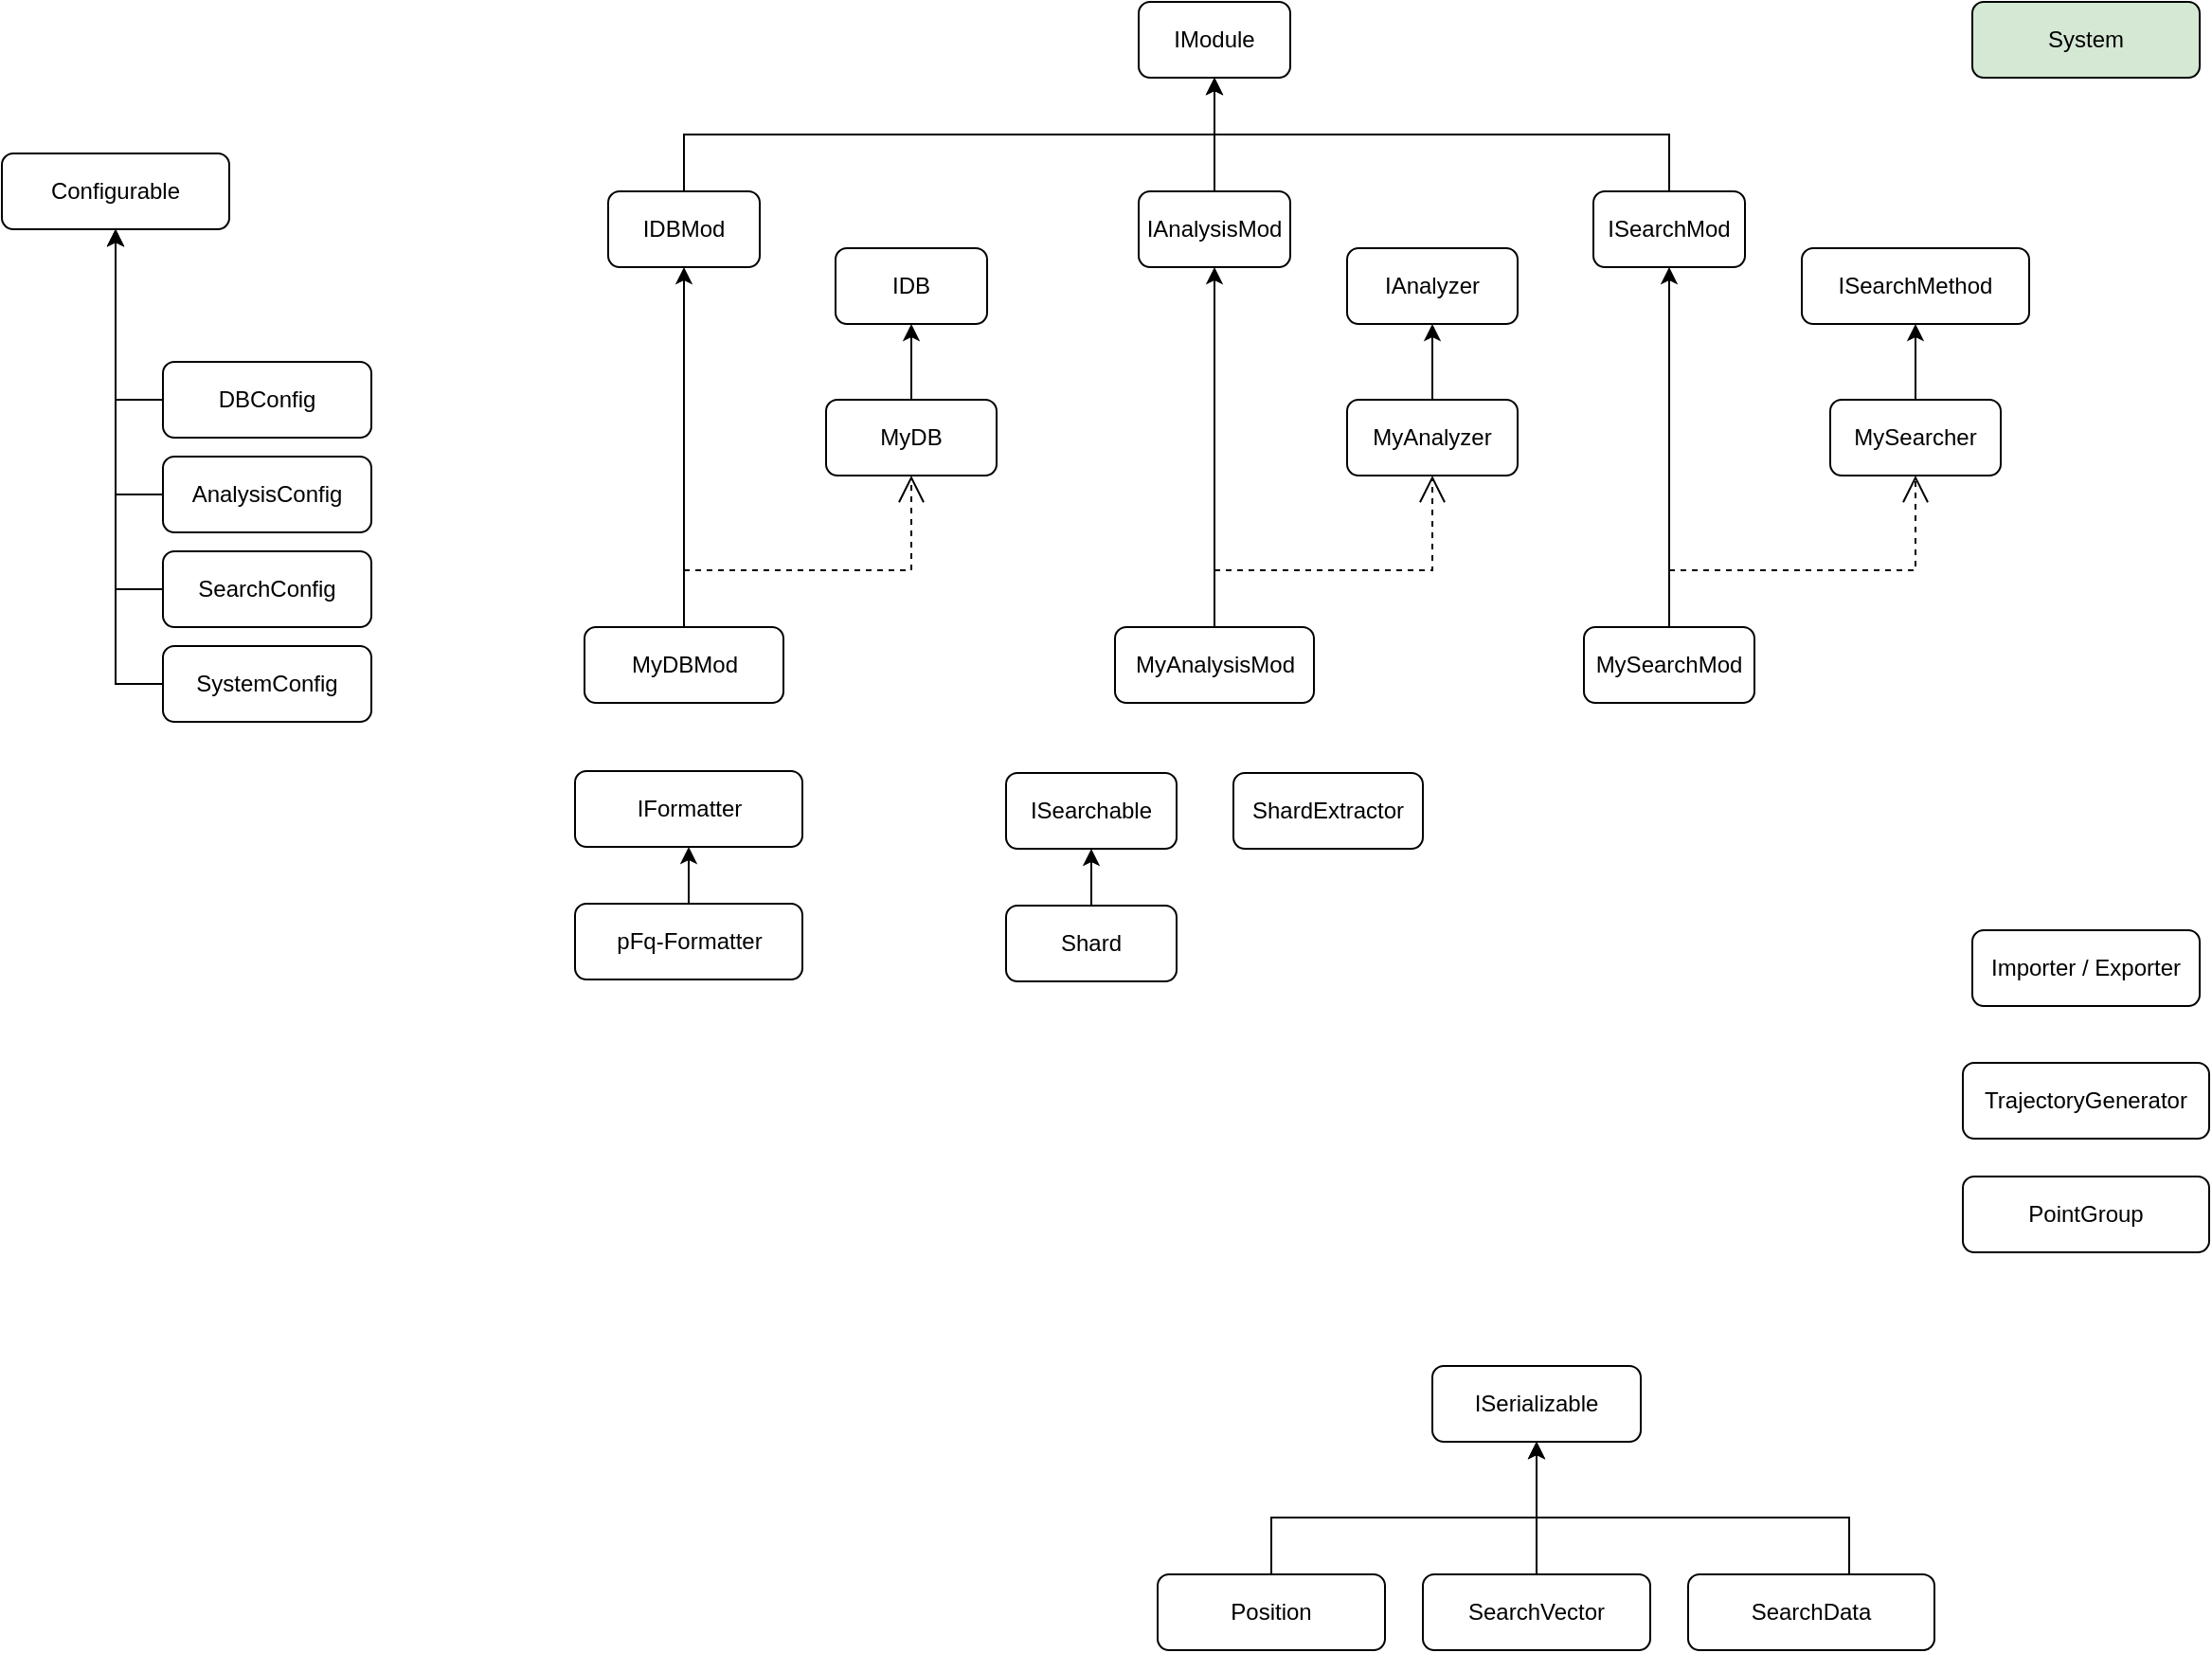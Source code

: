 <mxfile version="28.2.8">
  <diagram name="Page-1" id="TpqIOYvmqBLN8F_iVT4d">
    <mxGraphModel dx="2733" dy="1223" grid="1" gridSize="10" guides="1" tooltips="1" connect="1" arrows="1" fold="1" page="1" pageScale="1" pageWidth="850" pageHeight="1100" math="0" shadow="0">
      <root>
        <mxCell id="0" />
        <mxCell id="1" parent="0" />
        <mxCell id="BYWCTC_YHFioQ1aKu94v-1" value="IModule" style="rounded=1;whiteSpace=wrap;html=1;" vertex="1" parent="1">
          <mxGeometry x="210" y="40" width="80" height="40" as="geometry" />
        </mxCell>
        <mxCell id="BYWCTC_YHFioQ1aKu94v-8" style="edgeStyle=orthogonalEdgeStyle;rounded=0;orthogonalLoop=1;jettySize=auto;html=1;exitX=0.5;exitY=0;exitDx=0;exitDy=0;entryX=0.5;entryY=1;entryDx=0;entryDy=0;" edge="1" parent="1" source="BYWCTC_YHFioQ1aKu94v-2" target="BYWCTC_YHFioQ1aKu94v-1">
          <mxGeometry relative="1" as="geometry" />
        </mxCell>
        <mxCell id="BYWCTC_YHFioQ1aKu94v-2" value="ISearchMod" style="rounded=1;whiteSpace=wrap;html=1;" vertex="1" parent="1">
          <mxGeometry x="450" y="140" width="80" height="40" as="geometry" />
        </mxCell>
        <mxCell id="BYWCTC_YHFioQ1aKu94v-6" value="" style="edgeStyle=orthogonalEdgeStyle;rounded=0;orthogonalLoop=1;jettySize=auto;html=1;" edge="1" parent="1" source="BYWCTC_YHFioQ1aKu94v-3" target="BYWCTC_YHFioQ1aKu94v-1">
          <mxGeometry relative="1" as="geometry" />
        </mxCell>
        <mxCell id="BYWCTC_YHFioQ1aKu94v-3" value="IAnalysisMod" style="rounded=1;whiteSpace=wrap;html=1;" vertex="1" parent="1">
          <mxGeometry x="210" y="140" width="80" height="40" as="geometry" />
        </mxCell>
        <mxCell id="BYWCTC_YHFioQ1aKu94v-7" style="edgeStyle=orthogonalEdgeStyle;rounded=0;orthogonalLoop=1;jettySize=auto;html=1;exitX=0.5;exitY=0;exitDx=0;exitDy=0;entryX=0.5;entryY=1;entryDx=0;entryDy=0;" edge="1" parent="1" source="BYWCTC_YHFioQ1aKu94v-4" target="BYWCTC_YHFioQ1aKu94v-1">
          <mxGeometry relative="1" as="geometry" />
        </mxCell>
        <mxCell id="BYWCTC_YHFioQ1aKu94v-4" value="IDBMod" style="rounded=1;whiteSpace=wrap;html=1;" vertex="1" parent="1">
          <mxGeometry x="-70" y="140" width="80" height="40" as="geometry" />
        </mxCell>
        <mxCell id="BYWCTC_YHFioQ1aKu94v-9" value="Importer / Exporter" style="rounded=1;whiteSpace=wrap;html=1;" vertex="1" parent="1">
          <mxGeometry x="650" y="530" width="120" height="40" as="geometry" />
        </mxCell>
        <mxCell id="BYWCTC_YHFioQ1aKu94v-10" value="ISearchMethod" style="rounded=1;whiteSpace=wrap;html=1;" vertex="1" parent="1">
          <mxGeometry x="560" y="170" width="120" height="40" as="geometry" />
        </mxCell>
        <mxCell id="BYWCTC_YHFioQ1aKu94v-11" value="IAnalyzer" style="rounded=1;whiteSpace=wrap;html=1;" vertex="1" parent="1">
          <mxGeometry x="320" y="170" width="90" height="40" as="geometry" />
        </mxCell>
        <mxCell id="BYWCTC_YHFioQ1aKu94v-13" value="" style="edgeStyle=orthogonalEdgeStyle;rounded=0;orthogonalLoop=1;jettySize=auto;html=1;" edge="1" parent="1" source="BYWCTC_YHFioQ1aKu94v-12" target="BYWCTC_YHFioQ1aKu94v-10">
          <mxGeometry relative="1" as="geometry" />
        </mxCell>
        <mxCell id="BYWCTC_YHFioQ1aKu94v-12" value="MySearcher" style="rounded=1;whiteSpace=wrap;html=1;" vertex="1" parent="1">
          <mxGeometry x="575" y="250" width="90" height="40" as="geometry" />
        </mxCell>
        <mxCell id="BYWCTC_YHFioQ1aKu94v-15" value="" style="edgeStyle=orthogonalEdgeStyle;rounded=0;orthogonalLoop=1;jettySize=auto;html=1;" edge="1" parent="1" source="BYWCTC_YHFioQ1aKu94v-14" target="BYWCTC_YHFioQ1aKu94v-11">
          <mxGeometry relative="1" as="geometry" />
        </mxCell>
        <mxCell id="BYWCTC_YHFioQ1aKu94v-14" value="MyAnalyzer" style="rounded=1;whiteSpace=wrap;html=1;" vertex="1" parent="1">
          <mxGeometry x="320" y="250" width="90" height="40" as="geometry" />
        </mxCell>
        <mxCell id="BYWCTC_YHFioQ1aKu94v-17" value="" style="edgeStyle=orthogonalEdgeStyle;rounded=0;orthogonalLoop=1;jettySize=auto;html=1;" edge="1" parent="1" source="BYWCTC_YHFioQ1aKu94v-16" target="BYWCTC_YHFioQ1aKu94v-2">
          <mxGeometry relative="1" as="geometry" />
        </mxCell>
        <mxCell id="BYWCTC_YHFioQ1aKu94v-16" value="MySearchMod" style="rounded=1;whiteSpace=wrap;html=1;" vertex="1" parent="1">
          <mxGeometry x="445" y="370" width="90" height="40" as="geometry" />
        </mxCell>
        <mxCell id="BYWCTC_YHFioQ1aKu94v-20" value="" style="endArrow=open;endSize=12;dashed=1;html=1;rounded=0;exitX=0.5;exitY=0;exitDx=0;exitDy=0;entryX=0.5;entryY=1;entryDx=0;entryDy=0;edgeStyle=orthogonalEdgeStyle;" edge="1" parent="1" source="BYWCTC_YHFioQ1aKu94v-16" target="BYWCTC_YHFioQ1aKu94v-12">
          <mxGeometry width="160" relative="1" as="geometry">
            <mxPoint x="610" y="250" as="sourcePoint" />
            <mxPoint x="770" y="250" as="targetPoint" />
            <Array as="points">
              <mxPoint x="490" y="340" />
              <mxPoint x="620" y="340" />
            </Array>
          </mxGeometry>
        </mxCell>
        <mxCell id="BYWCTC_YHFioQ1aKu94v-22" style="edgeStyle=orthogonalEdgeStyle;rounded=0;orthogonalLoop=1;jettySize=auto;html=1;exitX=0.5;exitY=0;exitDx=0;exitDy=0;entryX=0.5;entryY=1;entryDx=0;entryDy=0;" edge="1" parent="1" source="BYWCTC_YHFioQ1aKu94v-21" target="BYWCTC_YHFioQ1aKu94v-3">
          <mxGeometry relative="1" as="geometry" />
        </mxCell>
        <mxCell id="BYWCTC_YHFioQ1aKu94v-21" value="MyAnalysisMod" style="rounded=1;whiteSpace=wrap;html=1;" vertex="1" parent="1">
          <mxGeometry x="197.5" y="370" width="105" height="40" as="geometry" />
        </mxCell>
        <mxCell id="BYWCTC_YHFioQ1aKu94v-23" value="" style="endArrow=open;endSize=12;dashed=1;html=1;rounded=0;exitX=0.5;exitY=0;exitDx=0;exitDy=0;entryX=0.5;entryY=1;entryDx=0;entryDy=0;edgeStyle=orthogonalEdgeStyle;" edge="1" parent="1" source="BYWCTC_YHFioQ1aKu94v-21" target="BYWCTC_YHFioQ1aKu94v-14">
          <mxGeometry width="160" relative="1" as="geometry">
            <mxPoint x="570" y="420" as="sourcePoint" />
            <mxPoint x="700" y="340" as="targetPoint" />
            <Array as="points">
              <mxPoint x="250" y="340" />
              <mxPoint x="365" y="340" />
            </Array>
          </mxGeometry>
        </mxCell>
        <mxCell id="BYWCTC_YHFioQ1aKu94v-24" value="IDB" style="rounded=1;whiteSpace=wrap;html=1;" vertex="1" parent="1">
          <mxGeometry x="50" y="170" width="80" height="40" as="geometry" />
        </mxCell>
        <mxCell id="BYWCTC_YHFioQ1aKu94v-29" value="" style="edgeStyle=orthogonalEdgeStyle;rounded=0;orthogonalLoop=1;jettySize=auto;html=1;" edge="1" parent="1" source="BYWCTC_YHFioQ1aKu94v-27" target="BYWCTC_YHFioQ1aKu94v-24">
          <mxGeometry relative="1" as="geometry" />
        </mxCell>
        <mxCell id="BYWCTC_YHFioQ1aKu94v-27" value="MyDB" style="rounded=1;whiteSpace=wrap;html=1;" vertex="1" parent="1">
          <mxGeometry x="45" y="250" width="90" height="40" as="geometry" />
        </mxCell>
        <mxCell id="BYWCTC_YHFioQ1aKu94v-30" style="edgeStyle=orthogonalEdgeStyle;rounded=0;orthogonalLoop=1;jettySize=auto;html=1;entryX=0.5;entryY=1;entryDx=0;entryDy=0;" edge="1" parent="1" source="BYWCTC_YHFioQ1aKu94v-28" target="BYWCTC_YHFioQ1aKu94v-4">
          <mxGeometry relative="1" as="geometry">
            <mxPoint x="-40" y="190" as="targetPoint" />
          </mxGeometry>
        </mxCell>
        <mxCell id="BYWCTC_YHFioQ1aKu94v-28" value="MyDBMod" style="rounded=1;whiteSpace=wrap;html=1;" vertex="1" parent="1">
          <mxGeometry x="-82.5" y="370" width="105" height="40" as="geometry" />
        </mxCell>
        <mxCell id="BYWCTC_YHFioQ1aKu94v-31" value="" style="endArrow=open;endSize=12;dashed=1;html=1;rounded=0;exitX=0.5;exitY=0;exitDx=0;exitDy=0;entryX=0.5;entryY=1;entryDx=0;entryDy=0;edgeStyle=orthogonalEdgeStyle;" edge="1" parent="1" source="BYWCTC_YHFioQ1aKu94v-28" target="BYWCTC_YHFioQ1aKu94v-27">
          <mxGeometry width="160" relative="1" as="geometry">
            <mxPoint x="-30" y="380" as="sourcePoint" />
            <mxPoint x="85" y="300" as="targetPoint" />
            <Array as="points">
              <mxPoint x="-30" y="340" />
              <mxPoint x="90" y="340" />
            </Array>
          </mxGeometry>
        </mxCell>
        <mxCell id="BYWCTC_YHFioQ1aKu94v-32" value="ShardExtractor" style="rounded=1;whiteSpace=wrap;html=1;" vertex="1" parent="1">
          <mxGeometry x="260" y="447" width="100" height="40" as="geometry" />
        </mxCell>
        <mxCell id="BYWCTC_YHFioQ1aKu94v-33" value="ISearchable" style="rounded=1;whiteSpace=wrap;html=1;" vertex="1" parent="1">
          <mxGeometry x="140" y="447" width="90" height="40" as="geometry" />
        </mxCell>
        <mxCell id="BYWCTC_YHFioQ1aKu94v-34" value="TrajectoryGenerator" style="rounded=1;whiteSpace=wrap;html=1;" vertex="1" parent="1">
          <mxGeometry x="645" y="600" width="130" height="40" as="geometry" />
        </mxCell>
        <mxCell id="BYWCTC_YHFioQ1aKu94v-35" value="PointGroup" style="rounded=1;whiteSpace=wrap;html=1;" vertex="1" parent="1">
          <mxGeometry x="645" y="660" width="130" height="40" as="geometry" />
        </mxCell>
        <mxCell id="BYWCTC_YHFioQ1aKu94v-37" value="" style="edgeStyle=orthogonalEdgeStyle;rounded=0;orthogonalLoop=1;jettySize=auto;html=1;" edge="1" parent="1" source="BYWCTC_YHFioQ1aKu94v-36" target="BYWCTC_YHFioQ1aKu94v-33">
          <mxGeometry relative="1" as="geometry" />
        </mxCell>
        <mxCell id="BYWCTC_YHFioQ1aKu94v-36" value="Shard" style="rounded=1;whiteSpace=wrap;html=1;" vertex="1" parent="1">
          <mxGeometry x="140" y="517" width="90" height="40" as="geometry" />
        </mxCell>
        <mxCell id="BYWCTC_YHFioQ1aKu94v-41" value="" style="edgeStyle=orthogonalEdgeStyle;rounded=0;orthogonalLoop=1;jettySize=auto;html=1;" edge="1" parent="1" source="BYWCTC_YHFioQ1aKu94v-38" target="BYWCTC_YHFioQ1aKu94v-40">
          <mxGeometry relative="1" as="geometry" />
        </mxCell>
        <mxCell id="BYWCTC_YHFioQ1aKu94v-38" value="pFq-Formatter" style="rounded=1;whiteSpace=wrap;html=1;" vertex="1" parent="1">
          <mxGeometry x="-87.5" y="516" width="120" height="40" as="geometry" />
        </mxCell>
        <mxCell id="BYWCTC_YHFioQ1aKu94v-40" value="IFormatter" style="rounded=1;whiteSpace=wrap;html=1;" vertex="1" parent="1">
          <mxGeometry x="-87.5" y="446" width="120" height="40" as="geometry" />
        </mxCell>
        <mxCell id="BYWCTC_YHFioQ1aKu94v-42" value="ISerializable" style="rounded=1;whiteSpace=wrap;html=1;" vertex="1" parent="1">
          <mxGeometry x="365" y="760" width="110" height="40" as="geometry" />
        </mxCell>
        <mxCell id="BYWCTC_YHFioQ1aKu94v-44" value="" style="edgeStyle=orthogonalEdgeStyle;rounded=0;orthogonalLoop=1;jettySize=auto;html=1;" edge="1" parent="1" source="BYWCTC_YHFioQ1aKu94v-43" target="BYWCTC_YHFioQ1aKu94v-42">
          <mxGeometry relative="1" as="geometry" />
        </mxCell>
        <mxCell id="BYWCTC_YHFioQ1aKu94v-43" value="SearchVector" style="rounded=1;whiteSpace=wrap;html=1;" vertex="1" parent="1">
          <mxGeometry x="360" y="870" width="120" height="40" as="geometry" />
        </mxCell>
        <mxCell id="BYWCTC_YHFioQ1aKu94v-46" style="edgeStyle=orthogonalEdgeStyle;rounded=0;orthogonalLoop=1;jettySize=auto;html=1;entryX=0.5;entryY=1;entryDx=0;entryDy=0;" edge="1" parent="1" source="BYWCTC_YHFioQ1aKu94v-45" target="BYWCTC_YHFioQ1aKu94v-42">
          <mxGeometry relative="1" as="geometry">
            <Array as="points">
              <mxPoint x="585" y="840" />
              <mxPoint x="420" y="840" />
            </Array>
          </mxGeometry>
        </mxCell>
        <mxCell id="BYWCTC_YHFioQ1aKu94v-45" value="SearchData" style="rounded=1;whiteSpace=wrap;html=1;" vertex="1" parent="1">
          <mxGeometry x="500" y="870" width="130" height="40" as="geometry" />
        </mxCell>
        <mxCell id="BYWCTC_YHFioQ1aKu94v-48" style="edgeStyle=orthogonalEdgeStyle;rounded=0;orthogonalLoop=1;jettySize=auto;html=1;entryX=0.5;entryY=1;entryDx=0;entryDy=0;" edge="1" parent="1" source="BYWCTC_YHFioQ1aKu94v-47" target="BYWCTC_YHFioQ1aKu94v-42">
          <mxGeometry relative="1" as="geometry">
            <Array as="points">
              <mxPoint x="280" y="840" />
              <mxPoint x="420" y="840" />
            </Array>
          </mxGeometry>
        </mxCell>
        <mxCell id="BYWCTC_YHFioQ1aKu94v-47" value="Position" style="rounded=1;whiteSpace=wrap;html=1;" vertex="1" parent="1">
          <mxGeometry x="220" y="870" width="120" height="40" as="geometry" />
        </mxCell>
        <mxCell id="BYWCTC_YHFioQ1aKu94v-49" value="System" style="rounded=1;whiteSpace=wrap;html=1;fillColor=#D5E8D4;" vertex="1" parent="1">
          <mxGeometry x="650" y="40" width="120" height="40" as="geometry" />
        </mxCell>
        <mxCell id="BYWCTC_YHFioQ1aKu94v-50" value="Configurable" style="rounded=1;whiteSpace=wrap;html=1;" vertex="1" parent="1">
          <mxGeometry x="-390" y="120" width="120" height="40" as="geometry" />
        </mxCell>
        <mxCell id="BYWCTC_YHFioQ1aKu94v-53" style="edgeStyle=orthogonalEdgeStyle;rounded=0;orthogonalLoop=1;jettySize=auto;html=1;exitX=0;exitY=0.5;exitDx=0;exitDy=0;entryX=0.5;entryY=1;entryDx=0;entryDy=0;" edge="1" parent="1" source="BYWCTC_YHFioQ1aKu94v-51" target="BYWCTC_YHFioQ1aKu94v-50">
          <mxGeometry relative="1" as="geometry" />
        </mxCell>
        <mxCell id="BYWCTC_YHFioQ1aKu94v-51" value="DBConfig" style="rounded=1;whiteSpace=wrap;html=1;" vertex="1" parent="1">
          <mxGeometry x="-305" y="230" width="110" height="40" as="geometry" />
        </mxCell>
        <mxCell id="BYWCTC_YHFioQ1aKu94v-54" style="edgeStyle=orthogonalEdgeStyle;rounded=0;orthogonalLoop=1;jettySize=auto;html=1;exitX=0;exitY=0.5;exitDx=0;exitDy=0;entryX=0.5;entryY=1;entryDx=0;entryDy=0;" edge="1" parent="1" source="BYWCTC_YHFioQ1aKu94v-52" target="BYWCTC_YHFioQ1aKu94v-50">
          <mxGeometry relative="1" as="geometry" />
        </mxCell>
        <mxCell id="BYWCTC_YHFioQ1aKu94v-52" value="AnalysisConfig" style="rounded=1;whiteSpace=wrap;html=1;" vertex="1" parent="1">
          <mxGeometry x="-305" y="280" width="110" height="40" as="geometry" />
        </mxCell>
        <mxCell id="BYWCTC_YHFioQ1aKu94v-56" style="edgeStyle=orthogonalEdgeStyle;rounded=0;orthogonalLoop=1;jettySize=auto;html=1;exitX=0;exitY=0.5;exitDx=0;exitDy=0;entryX=0.5;entryY=1;entryDx=0;entryDy=0;" edge="1" parent="1" source="BYWCTC_YHFioQ1aKu94v-55" target="BYWCTC_YHFioQ1aKu94v-50">
          <mxGeometry relative="1" as="geometry" />
        </mxCell>
        <mxCell id="BYWCTC_YHFioQ1aKu94v-55" value="SearchConfig" style="rounded=1;whiteSpace=wrap;html=1;" vertex="1" parent="1">
          <mxGeometry x="-305" y="330" width="110" height="40" as="geometry" />
        </mxCell>
        <mxCell id="BYWCTC_YHFioQ1aKu94v-58" style="edgeStyle=orthogonalEdgeStyle;rounded=0;orthogonalLoop=1;jettySize=auto;html=1;exitX=0;exitY=0.5;exitDx=0;exitDy=0;entryX=0.5;entryY=1;entryDx=0;entryDy=0;" edge="1" parent="1" source="BYWCTC_YHFioQ1aKu94v-57" target="BYWCTC_YHFioQ1aKu94v-50">
          <mxGeometry relative="1" as="geometry" />
        </mxCell>
        <mxCell id="BYWCTC_YHFioQ1aKu94v-57" value="SystemConfig" style="rounded=1;whiteSpace=wrap;html=1;" vertex="1" parent="1">
          <mxGeometry x="-305" y="380" width="110" height="40" as="geometry" />
        </mxCell>
      </root>
    </mxGraphModel>
  </diagram>
</mxfile>
